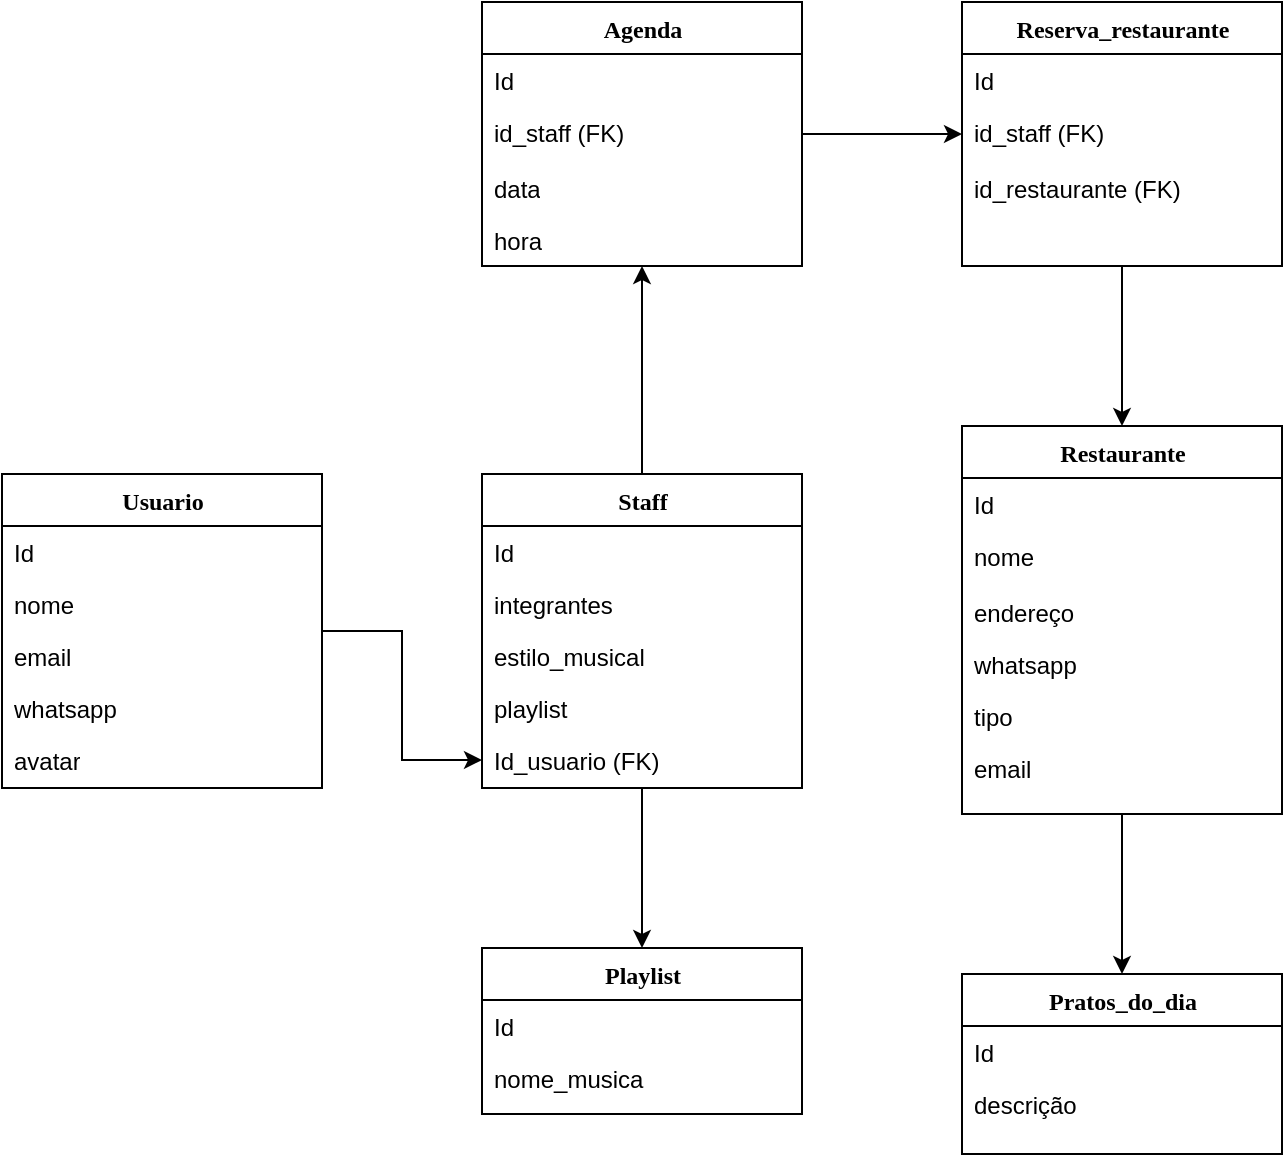 <mxfile version="19.0.2" type="github">
  <diagram name="Page-1" id="9f46799a-70d6-7492-0946-bef42562c5a5">
    <mxGraphModel dx="1335" dy="1561" grid="1" gridSize="10" guides="1" tooltips="1" connect="1" arrows="1" fold="1" page="1" pageScale="1" pageWidth="1100" pageHeight="850" background="none" math="0" shadow="0">
      <root>
        <mxCell id="0" />
        <mxCell id="1" parent="0" />
        <mxCell id="PVg5fJDDEkanVsUQRIMi-8" style="edgeStyle=orthogonalEdgeStyle;rounded=0;orthogonalLoop=1;jettySize=auto;html=1;" edge="1" parent="1" source="78961159f06e98e8-17" target="PVg5fJDDEkanVsUQRIMi-7">
          <mxGeometry relative="1" as="geometry" />
        </mxCell>
        <mxCell id="78961159f06e98e8-17" value="Usuario&lt;br&gt;" style="swimlane;html=1;fontStyle=1;align=center;verticalAlign=top;childLayout=stackLayout;horizontal=1;startSize=26;horizontalStack=0;resizeParent=1;resizeLast=0;collapsible=1;marginBottom=0;swimlaneFillColor=#ffffff;rounded=0;shadow=0;comic=0;labelBackgroundColor=none;strokeWidth=1;fillColor=none;fontFamily=Verdana;fontSize=12" parent="1" vertex="1">
          <mxGeometry x="100" y="100" width="160" height="157" as="geometry">
            <mxRectangle x="100" y="100" width="70" height="26" as="alternateBounds" />
          </mxGeometry>
        </mxCell>
        <mxCell id="78961159f06e98e8-21" value="Id" style="text;html=1;strokeColor=none;fillColor=none;align=left;verticalAlign=top;spacingLeft=4;spacingRight=4;whiteSpace=wrap;overflow=hidden;rotatable=0;points=[[0,0.5],[1,0.5]];portConstraint=eastwest;" parent="78961159f06e98e8-17" vertex="1">
          <mxGeometry y="26" width="160" height="26" as="geometry" />
        </mxCell>
        <mxCell id="78961159f06e98e8-23" value="nome" style="text;html=1;strokeColor=none;fillColor=none;align=left;verticalAlign=top;spacingLeft=4;spacingRight=4;whiteSpace=wrap;overflow=hidden;rotatable=0;points=[[0,0.5],[1,0.5]];portConstraint=eastwest;" parent="78961159f06e98e8-17" vertex="1">
          <mxGeometry y="52" width="160" height="26" as="geometry" />
        </mxCell>
        <mxCell id="78961159f06e98e8-25" value="email" style="text;html=1;strokeColor=none;fillColor=none;align=left;verticalAlign=top;spacingLeft=4;spacingRight=4;whiteSpace=wrap;overflow=hidden;rotatable=0;points=[[0,0.5],[1,0.5]];portConstraint=eastwest;" parent="78961159f06e98e8-17" vertex="1">
          <mxGeometry y="78" width="160" height="26" as="geometry" />
        </mxCell>
        <mxCell id="78961159f06e98e8-26" value="whatsapp" style="text;html=1;strokeColor=none;fillColor=none;align=left;verticalAlign=top;spacingLeft=4;spacingRight=4;whiteSpace=wrap;overflow=hidden;rotatable=0;points=[[0,0.5],[1,0.5]];portConstraint=eastwest;" parent="78961159f06e98e8-17" vertex="1">
          <mxGeometry y="104" width="160" height="26" as="geometry" />
        </mxCell>
        <mxCell id="78961159f06e98e8-24" value="avatar" style="text;html=1;strokeColor=none;fillColor=none;align=left;verticalAlign=top;spacingLeft=4;spacingRight=4;whiteSpace=wrap;overflow=hidden;rotatable=0;points=[[0,0.5],[1,0.5]];portConstraint=eastwest;" parent="78961159f06e98e8-17" vertex="1">
          <mxGeometry y="130" width="160" height="26" as="geometry" />
        </mxCell>
        <mxCell id="PVg5fJDDEkanVsUQRIMi-16" value="" style="edgeStyle=orthogonalEdgeStyle;rounded=0;orthogonalLoop=1;jettySize=auto;html=1;" edge="1" parent="1" source="PVg5fJDDEkanVsUQRIMi-2" target="PVg5fJDDEkanVsUQRIMi-10">
          <mxGeometry relative="1" as="geometry" />
        </mxCell>
        <mxCell id="PVg5fJDDEkanVsUQRIMi-23" value="" style="edgeStyle=orthogonalEdgeStyle;rounded=0;orthogonalLoop=1;jettySize=auto;html=1;" edge="1" parent="1" source="PVg5fJDDEkanVsUQRIMi-2" target="PVg5fJDDEkanVsUQRIMi-17">
          <mxGeometry relative="1" as="geometry" />
        </mxCell>
        <mxCell id="PVg5fJDDEkanVsUQRIMi-2" value="Staff" style="swimlane;html=1;fontStyle=1;align=center;verticalAlign=top;childLayout=stackLayout;horizontal=1;startSize=26;horizontalStack=0;resizeParent=1;resizeLast=0;collapsible=1;marginBottom=0;swimlaneFillColor=#ffffff;rounded=0;shadow=0;comic=0;labelBackgroundColor=none;strokeWidth=1;fillColor=none;fontFamily=Verdana;fontSize=12" vertex="1" parent="1">
          <mxGeometry x="340" y="100" width="160" height="157" as="geometry">
            <mxRectangle x="100" y="100" width="70" height="26" as="alternateBounds" />
          </mxGeometry>
        </mxCell>
        <mxCell id="PVg5fJDDEkanVsUQRIMi-3" value="Id" style="text;html=1;strokeColor=none;fillColor=none;align=left;verticalAlign=top;spacingLeft=4;spacingRight=4;whiteSpace=wrap;overflow=hidden;rotatable=0;points=[[0,0.5],[1,0.5]];portConstraint=eastwest;" vertex="1" parent="PVg5fJDDEkanVsUQRIMi-2">
          <mxGeometry y="26" width="160" height="26" as="geometry" />
        </mxCell>
        <mxCell id="PVg5fJDDEkanVsUQRIMi-4" value="integrantes" style="text;html=1;strokeColor=none;fillColor=none;align=left;verticalAlign=top;spacingLeft=4;spacingRight=4;whiteSpace=wrap;overflow=hidden;rotatable=0;points=[[0,0.5],[1,0.5]];portConstraint=eastwest;" vertex="1" parent="PVg5fJDDEkanVsUQRIMi-2">
          <mxGeometry y="52" width="160" height="26" as="geometry" />
        </mxCell>
        <mxCell id="PVg5fJDDEkanVsUQRIMi-5" value="estilo_musical&lt;br&gt;" style="text;html=1;strokeColor=none;fillColor=none;align=left;verticalAlign=top;spacingLeft=4;spacingRight=4;whiteSpace=wrap;overflow=hidden;rotatable=0;points=[[0,0.5],[1,0.5]];portConstraint=eastwest;" vertex="1" parent="PVg5fJDDEkanVsUQRIMi-2">
          <mxGeometry y="78" width="160" height="26" as="geometry" />
        </mxCell>
        <mxCell id="PVg5fJDDEkanVsUQRIMi-6" value="playlist" style="text;html=1;strokeColor=none;fillColor=none;align=left;verticalAlign=top;spacingLeft=4;spacingRight=4;whiteSpace=wrap;overflow=hidden;rotatable=0;points=[[0,0.5],[1,0.5]];portConstraint=eastwest;" vertex="1" parent="PVg5fJDDEkanVsUQRIMi-2">
          <mxGeometry y="104" width="160" height="26" as="geometry" />
        </mxCell>
        <mxCell id="PVg5fJDDEkanVsUQRIMi-7" value="Id_usuario (FK)&lt;br&gt;" style="text;html=1;strokeColor=none;fillColor=none;align=left;verticalAlign=top;spacingLeft=4;spacingRight=4;whiteSpace=wrap;overflow=hidden;rotatable=0;points=[[0,0.5],[1,0.5]];portConstraint=eastwest;" vertex="1" parent="PVg5fJDDEkanVsUQRIMi-2">
          <mxGeometry y="130" width="160" height="26" as="geometry" />
        </mxCell>
        <mxCell id="PVg5fJDDEkanVsUQRIMi-10" value="Playlist&lt;br&gt;" style="swimlane;html=1;fontStyle=1;align=center;verticalAlign=top;childLayout=stackLayout;horizontal=1;startSize=26;horizontalStack=0;resizeParent=1;resizeLast=0;collapsible=1;marginBottom=0;swimlaneFillColor=#ffffff;rounded=0;shadow=0;comic=0;labelBackgroundColor=none;strokeWidth=1;fillColor=none;fontFamily=Verdana;fontSize=12" vertex="1" parent="1">
          <mxGeometry x="340" y="337" width="160" height="83" as="geometry">
            <mxRectangle x="100" y="100" width="70" height="26" as="alternateBounds" />
          </mxGeometry>
        </mxCell>
        <mxCell id="PVg5fJDDEkanVsUQRIMi-11" value="Id" style="text;html=1;strokeColor=none;fillColor=none;align=left;verticalAlign=top;spacingLeft=4;spacingRight=4;whiteSpace=wrap;overflow=hidden;rotatable=0;points=[[0,0.5],[1,0.5]];portConstraint=eastwest;" vertex="1" parent="PVg5fJDDEkanVsUQRIMi-10">
          <mxGeometry y="26" width="160" height="26" as="geometry" />
        </mxCell>
        <mxCell id="PVg5fJDDEkanVsUQRIMi-12" value="nome_musica" style="text;html=1;strokeColor=none;fillColor=none;align=left;verticalAlign=top;spacingLeft=4;spacingRight=4;whiteSpace=wrap;overflow=hidden;rotatable=0;points=[[0,0.5],[1,0.5]];portConstraint=eastwest;" vertex="1" parent="PVg5fJDDEkanVsUQRIMi-10">
          <mxGeometry y="52" width="160" height="26" as="geometry" />
        </mxCell>
        <mxCell id="PVg5fJDDEkanVsUQRIMi-31" value="" style="edgeStyle=orthogonalEdgeStyle;rounded=0;orthogonalLoop=1;jettySize=auto;html=1;" edge="1" parent="1" source="PVg5fJDDEkanVsUQRIMi-17" target="PVg5fJDDEkanVsUQRIMi-26">
          <mxGeometry relative="1" as="geometry" />
        </mxCell>
        <mxCell id="PVg5fJDDEkanVsUQRIMi-17" value="Agenda&lt;br&gt;" style="swimlane;html=1;fontStyle=1;align=center;verticalAlign=top;childLayout=stackLayout;horizontal=1;startSize=26;horizontalStack=0;resizeParent=1;resizeLast=0;collapsible=1;marginBottom=0;swimlaneFillColor=#ffffff;rounded=0;shadow=0;comic=0;labelBackgroundColor=none;strokeWidth=1;fillColor=none;fontFamily=Verdana;fontSize=12" vertex="1" parent="1">
          <mxGeometry x="340" y="-136" width="160" height="132" as="geometry">
            <mxRectangle x="100" y="100" width="70" height="26" as="alternateBounds" />
          </mxGeometry>
        </mxCell>
        <mxCell id="PVg5fJDDEkanVsUQRIMi-18" value="Id" style="text;html=1;strokeColor=none;fillColor=none;align=left;verticalAlign=top;spacingLeft=4;spacingRight=4;whiteSpace=wrap;overflow=hidden;rotatable=0;points=[[0,0.5],[1,0.5]];portConstraint=eastwest;" vertex="1" parent="PVg5fJDDEkanVsUQRIMi-17">
          <mxGeometry y="26" width="160" height="26" as="geometry" />
        </mxCell>
        <mxCell id="PVg5fJDDEkanVsUQRIMi-19" value="id_staff (FK)&lt;br&gt;" style="text;html=1;strokeColor=none;fillColor=none;align=left;verticalAlign=top;spacingLeft=4;spacingRight=4;whiteSpace=wrap;overflow=hidden;rotatable=0;points=[[0,0.5],[1,0.5]];portConstraint=eastwest;" vertex="1" parent="PVg5fJDDEkanVsUQRIMi-17">
          <mxGeometry y="52" width="160" height="28" as="geometry" />
        </mxCell>
        <mxCell id="PVg5fJDDEkanVsUQRIMi-20" value="data" style="text;html=1;strokeColor=none;fillColor=none;align=left;verticalAlign=top;spacingLeft=4;spacingRight=4;whiteSpace=wrap;overflow=hidden;rotatable=0;points=[[0,0.5],[1,0.5]];portConstraint=eastwest;" vertex="1" parent="PVg5fJDDEkanVsUQRIMi-17">
          <mxGeometry y="80" width="160" height="26" as="geometry" />
        </mxCell>
        <mxCell id="PVg5fJDDEkanVsUQRIMi-21" value="hora" style="text;html=1;strokeColor=none;fillColor=none;align=left;verticalAlign=top;spacingLeft=4;spacingRight=4;whiteSpace=wrap;overflow=hidden;rotatable=0;points=[[0,0.5],[1,0.5]];portConstraint=eastwest;" vertex="1" parent="PVg5fJDDEkanVsUQRIMi-17">
          <mxGeometry y="106" width="160" height="26" as="geometry" />
        </mxCell>
        <mxCell id="PVg5fJDDEkanVsUQRIMi-36" value="" style="edgeStyle=orthogonalEdgeStyle;rounded=0;orthogonalLoop=1;jettySize=auto;html=1;" edge="1" parent="1" source="PVg5fJDDEkanVsUQRIMi-26" target="PVg5fJDDEkanVsUQRIMi-32">
          <mxGeometry relative="1" as="geometry" />
        </mxCell>
        <mxCell id="PVg5fJDDEkanVsUQRIMi-26" value="Reserva_restaurante" style="swimlane;html=1;fontStyle=1;align=center;verticalAlign=top;childLayout=stackLayout;horizontal=1;startSize=26;horizontalStack=0;resizeParent=1;resizeLast=0;collapsible=1;marginBottom=0;swimlaneFillColor=#ffffff;rounded=0;shadow=0;comic=0;labelBackgroundColor=none;strokeWidth=1;fillColor=none;fontFamily=Verdana;fontSize=12" vertex="1" parent="1">
          <mxGeometry x="580" y="-136" width="160" height="132" as="geometry">
            <mxRectangle x="100" y="100" width="70" height="26" as="alternateBounds" />
          </mxGeometry>
        </mxCell>
        <mxCell id="PVg5fJDDEkanVsUQRIMi-27" value="Id" style="text;html=1;strokeColor=none;fillColor=none;align=left;verticalAlign=top;spacingLeft=4;spacingRight=4;whiteSpace=wrap;overflow=hidden;rotatable=0;points=[[0,0.5],[1,0.5]];portConstraint=eastwest;" vertex="1" parent="PVg5fJDDEkanVsUQRIMi-26">
          <mxGeometry y="26" width="160" height="26" as="geometry" />
        </mxCell>
        <mxCell id="PVg5fJDDEkanVsUQRIMi-28" value="id_staff (FK)&lt;br&gt;" style="text;html=1;strokeColor=none;fillColor=none;align=left;verticalAlign=top;spacingLeft=4;spacingRight=4;whiteSpace=wrap;overflow=hidden;rotatable=0;points=[[0,0.5],[1,0.5]];portConstraint=eastwest;" vertex="1" parent="PVg5fJDDEkanVsUQRIMi-26">
          <mxGeometry y="52" width="160" height="28" as="geometry" />
        </mxCell>
        <mxCell id="PVg5fJDDEkanVsUQRIMi-29" value="id_restaurante (FK)" style="text;html=1;strokeColor=none;fillColor=none;align=left;verticalAlign=top;spacingLeft=4;spacingRight=4;whiteSpace=wrap;overflow=hidden;rotatable=0;points=[[0,0.5],[1,0.5]];portConstraint=eastwest;" vertex="1" parent="PVg5fJDDEkanVsUQRIMi-26">
          <mxGeometry y="80" width="160" height="26" as="geometry" />
        </mxCell>
        <mxCell id="PVg5fJDDEkanVsUQRIMi-47" value="" style="edgeStyle=orthogonalEdgeStyle;rounded=0;orthogonalLoop=1;jettySize=auto;html=1;" edge="1" parent="1" source="PVg5fJDDEkanVsUQRIMi-32" target="PVg5fJDDEkanVsUQRIMi-40">
          <mxGeometry relative="1" as="geometry" />
        </mxCell>
        <mxCell id="PVg5fJDDEkanVsUQRIMi-32" value="Restaurante" style="swimlane;html=1;fontStyle=1;align=center;verticalAlign=top;childLayout=stackLayout;horizontal=1;startSize=26;horizontalStack=0;resizeParent=1;resizeLast=0;collapsible=1;marginBottom=0;swimlaneFillColor=#ffffff;rounded=0;shadow=0;comic=0;labelBackgroundColor=none;strokeWidth=1;fillColor=none;fontFamily=Verdana;fontSize=12" vertex="1" parent="1">
          <mxGeometry x="580" y="76" width="160" height="194" as="geometry">
            <mxRectangle x="100" y="100" width="70" height="26" as="alternateBounds" />
          </mxGeometry>
        </mxCell>
        <mxCell id="PVg5fJDDEkanVsUQRIMi-33" value="Id" style="text;html=1;strokeColor=none;fillColor=none;align=left;verticalAlign=top;spacingLeft=4;spacingRight=4;whiteSpace=wrap;overflow=hidden;rotatable=0;points=[[0,0.5],[1,0.5]];portConstraint=eastwest;" vertex="1" parent="PVg5fJDDEkanVsUQRIMi-32">
          <mxGeometry y="26" width="160" height="26" as="geometry" />
        </mxCell>
        <mxCell id="PVg5fJDDEkanVsUQRIMi-34" value="nome" style="text;html=1;strokeColor=none;fillColor=none;align=left;verticalAlign=top;spacingLeft=4;spacingRight=4;whiteSpace=wrap;overflow=hidden;rotatable=0;points=[[0,0.5],[1,0.5]];portConstraint=eastwest;" vertex="1" parent="PVg5fJDDEkanVsUQRIMi-32">
          <mxGeometry y="52" width="160" height="28" as="geometry" />
        </mxCell>
        <mxCell id="PVg5fJDDEkanVsUQRIMi-35" value="endereço" style="text;html=1;strokeColor=none;fillColor=none;align=left;verticalAlign=top;spacingLeft=4;spacingRight=4;whiteSpace=wrap;overflow=hidden;rotatable=0;points=[[0,0.5],[1,0.5]];portConstraint=eastwest;" vertex="1" parent="PVg5fJDDEkanVsUQRIMi-32">
          <mxGeometry y="80" width="160" height="26" as="geometry" />
        </mxCell>
        <mxCell id="PVg5fJDDEkanVsUQRIMi-37" value="whatsapp" style="text;html=1;strokeColor=none;fillColor=none;align=left;verticalAlign=top;spacingLeft=4;spacingRight=4;whiteSpace=wrap;overflow=hidden;rotatable=0;points=[[0,0.5],[1,0.5]];portConstraint=eastwest;" vertex="1" parent="PVg5fJDDEkanVsUQRIMi-32">
          <mxGeometry y="106" width="160" height="26" as="geometry" />
        </mxCell>
        <mxCell id="PVg5fJDDEkanVsUQRIMi-39" value="tipo" style="text;html=1;strokeColor=none;fillColor=none;align=left;verticalAlign=top;spacingLeft=4;spacingRight=4;whiteSpace=wrap;overflow=hidden;rotatable=0;points=[[0,0.5],[1,0.5]];portConstraint=eastwest;" vertex="1" parent="PVg5fJDDEkanVsUQRIMi-32">
          <mxGeometry y="132" width="160" height="26" as="geometry" />
        </mxCell>
        <mxCell id="PVg5fJDDEkanVsUQRIMi-38" value="email" style="text;html=1;strokeColor=none;fillColor=none;align=left;verticalAlign=top;spacingLeft=4;spacingRight=4;whiteSpace=wrap;overflow=hidden;rotatable=0;points=[[0,0.5],[1,0.5]];portConstraint=eastwest;" vertex="1" parent="PVg5fJDDEkanVsUQRIMi-32">
          <mxGeometry y="158" width="160" height="26" as="geometry" />
        </mxCell>
        <mxCell id="PVg5fJDDEkanVsUQRIMi-40" value="Pratos_do_dia" style="swimlane;html=1;fontStyle=1;align=center;verticalAlign=top;childLayout=stackLayout;horizontal=1;startSize=26;horizontalStack=0;resizeParent=1;resizeLast=0;collapsible=1;marginBottom=0;swimlaneFillColor=#ffffff;rounded=0;shadow=0;comic=0;labelBackgroundColor=none;strokeWidth=1;fillColor=none;fontFamily=Verdana;fontSize=12" vertex="1" parent="1">
          <mxGeometry x="580" y="350" width="160" height="90" as="geometry">
            <mxRectangle x="100" y="100" width="70" height="26" as="alternateBounds" />
          </mxGeometry>
        </mxCell>
        <mxCell id="PVg5fJDDEkanVsUQRIMi-41" value="Id" style="text;html=1;strokeColor=none;fillColor=none;align=left;verticalAlign=top;spacingLeft=4;spacingRight=4;whiteSpace=wrap;overflow=hidden;rotatable=0;points=[[0,0.5],[1,0.5]];portConstraint=eastwest;" vertex="1" parent="PVg5fJDDEkanVsUQRIMi-40">
          <mxGeometry y="26" width="160" height="26" as="geometry" />
        </mxCell>
        <mxCell id="PVg5fJDDEkanVsUQRIMi-42" value="descrição" style="text;html=1;strokeColor=none;fillColor=none;align=left;verticalAlign=top;spacingLeft=4;spacingRight=4;whiteSpace=wrap;overflow=hidden;rotatable=0;points=[[0,0.5],[1,0.5]];portConstraint=eastwest;" vertex="1" parent="PVg5fJDDEkanVsUQRIMi-40">
          <mxGeometry y="52" width="160" height="28" as="geometry" />
        </mxCell>
      </root>
    </mxGraphModel>
  </diagram>
</mxfile>
